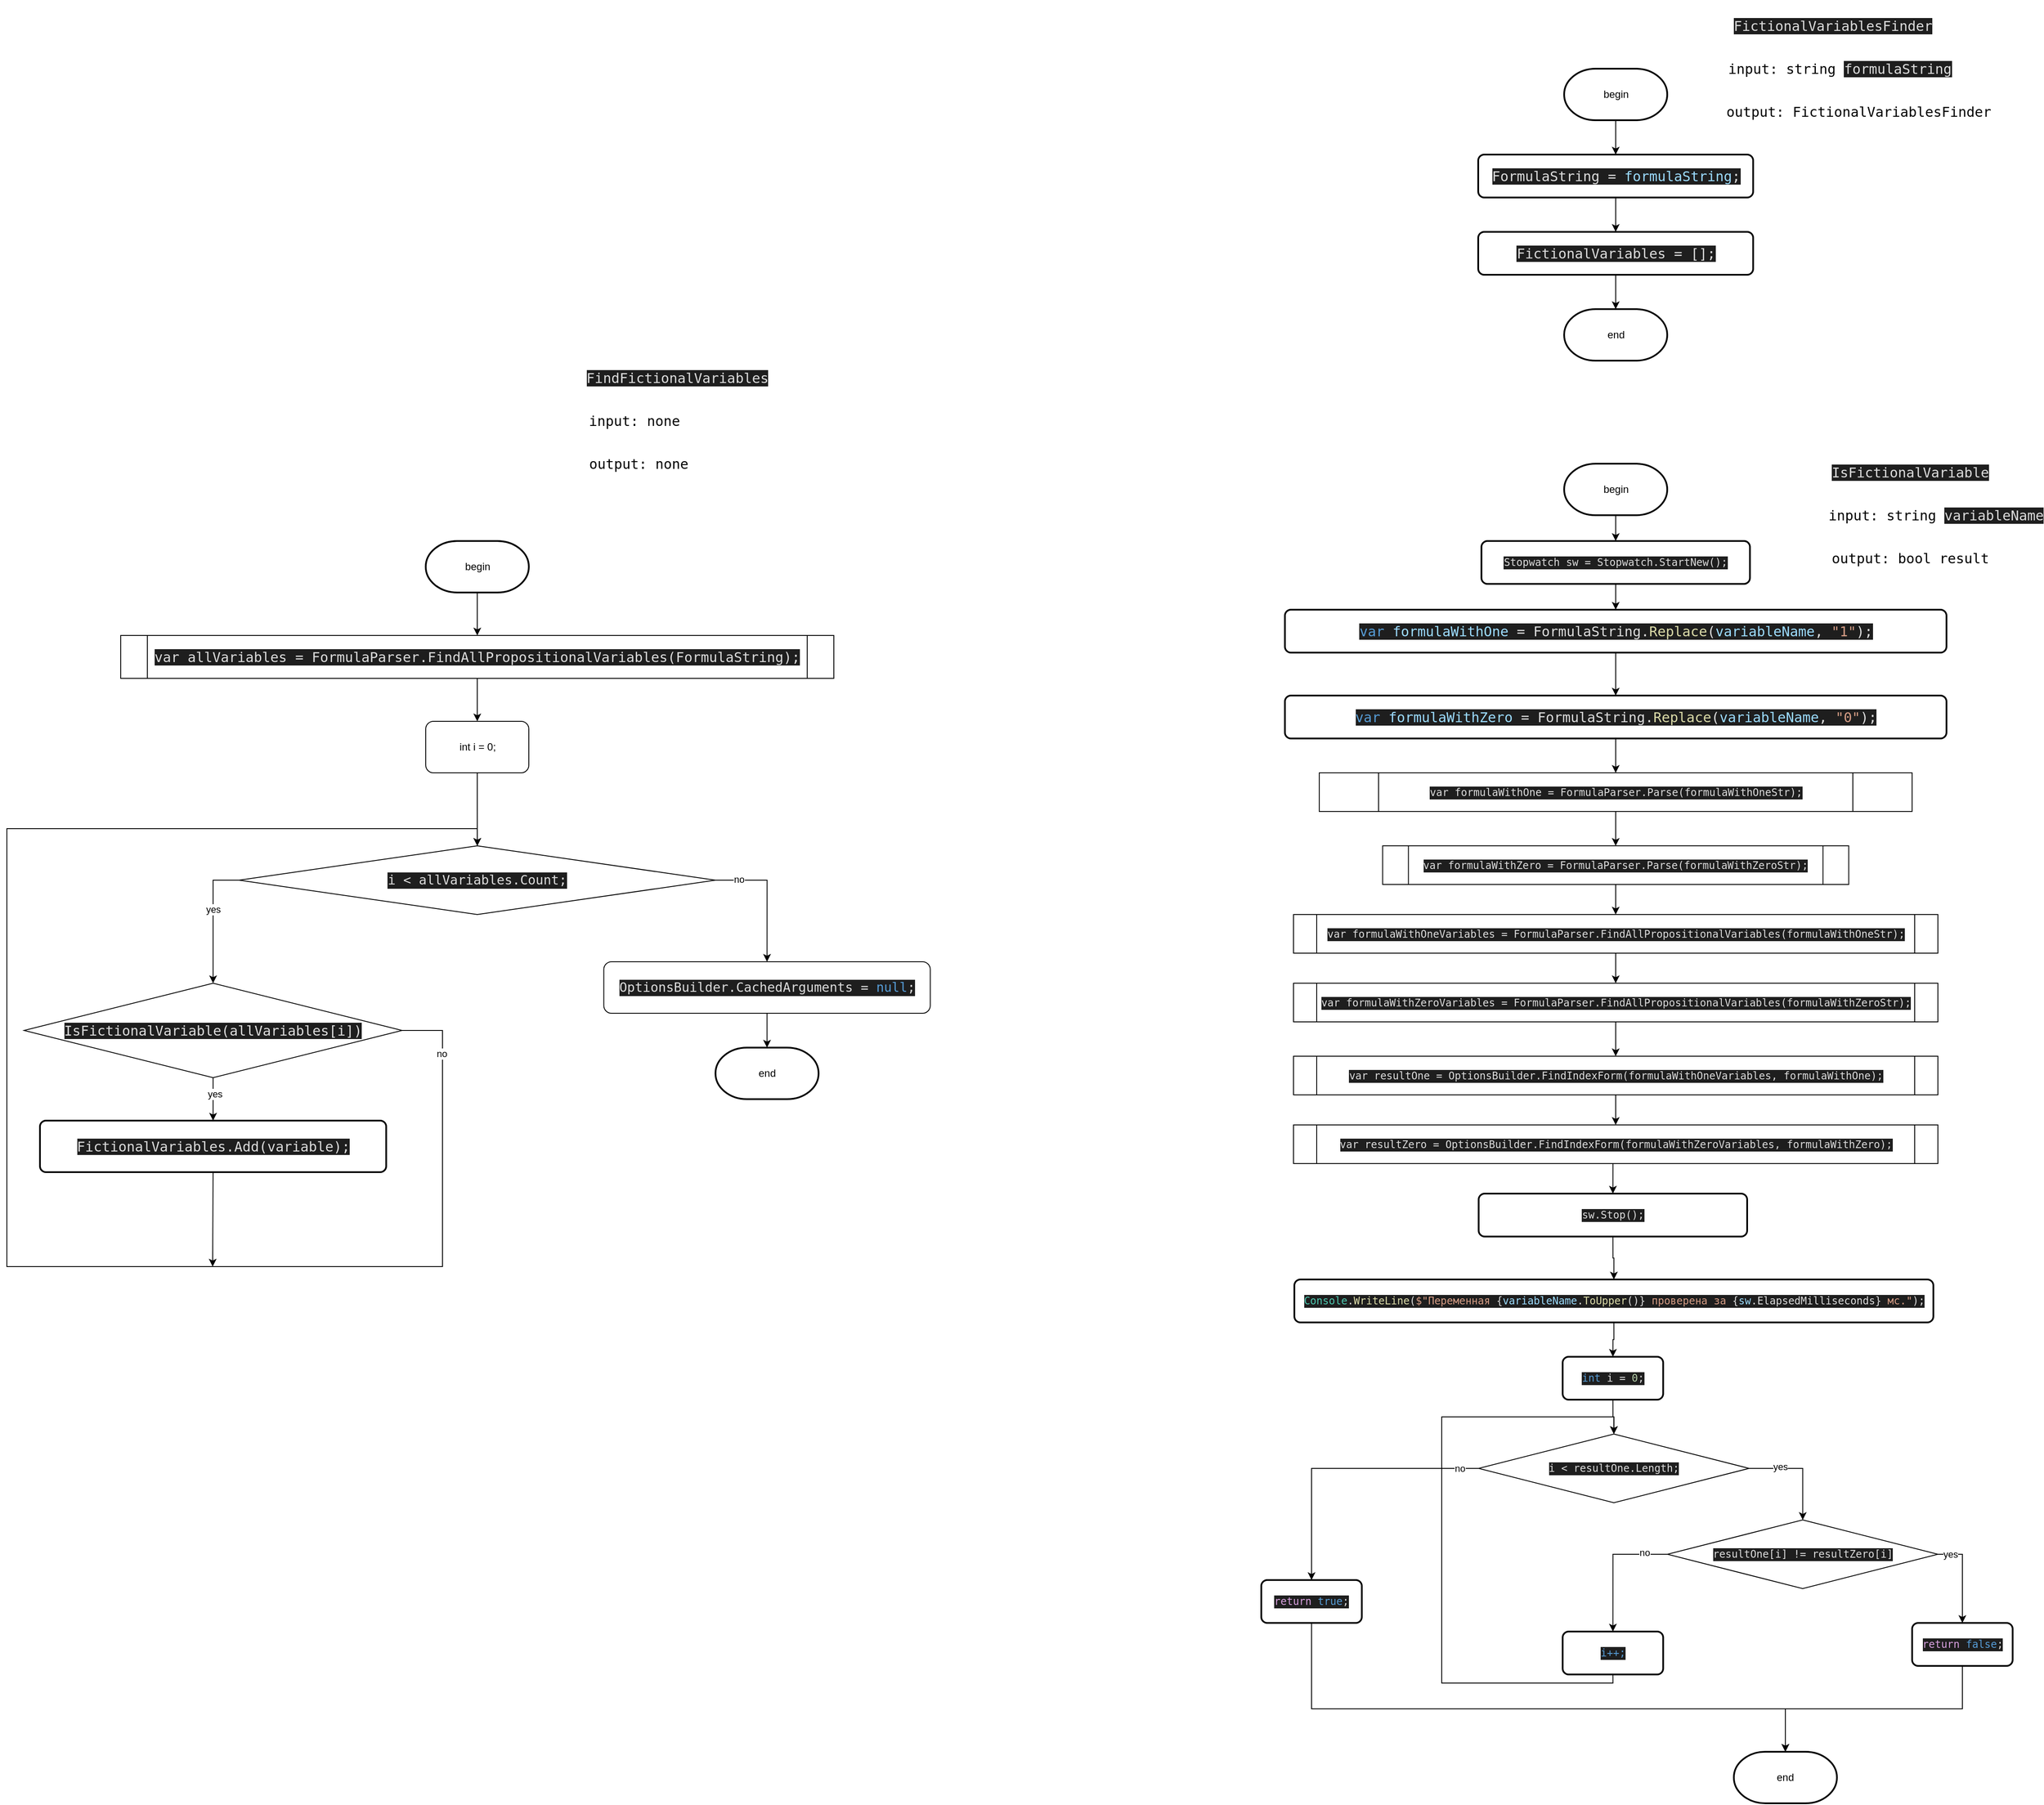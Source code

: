 <mxfile version="26.2.2">
  <diagram name="Page-1" id="d7SSXYF1CG-nv_phF41L">
    <mxGraphModel dx="1936" dy="2866" grid="1" gridSize="10" guides="1" tooltips="1" connect="1" arrows="1" fold="1" page="1" pageScale="1" pageWidth="850" pageHeight="1100" math="0" shadow="0">
      <root>
        <mxCell id="0" />
        <mxCell id="1" parent="0" />
        <mxCell id="GMXlGIsEn00OUuM3Z-hQ-1" value="&lt;pre style=&quot;font-family: &amp;quot;JetBrains Mono&amp;quot;, monospace; font-size: 12pt;&quot;&gt;&lt;div style=&quot;background-color:#1e1e1e;color:#dcdcdc&quot;&gt;&lt;pre style=&quot;font-family:&#39;JetBrains Mono&#39;,monospace;font-size:12.0pt;&quot;&gt;FindFictionalVariables&lt;/pre&gt;&lt;/div&gt;&lt;/pre&gt;" style="text;html=1;align=center;verticalAlign=middle;resizable=0;points=[];autosize=1;strokeColor=none;fillColor=none;" parent="1" vertex="1">
          <mxGeometry x="-80" y="-310" width="220" height="60" as="geometry" />
        </mxCell>
        <mxCell id="GMXlGIsEn00OUuM3Z-hQ-97" style="edgeStyle=orthogonalEdgeStyle;rounded=0;orthogonalLoop=1;jettySize=auto;html=1;exitX=0.5;exitY=1;exitDx=0;exitDy=0;exitPerimeter=0;entryX=0.5;entryY=0;entryDx=0;entryDy=0;" parent="1" source="GMXlGIsEn00OUuM3Z-hQ-3" target="GMXlGIsEn00OUuM3Z-hQ-96" edge="1">
          <mxGeometry relative="1" as="geometry" />
        </mxCell>
        <mxCell id="GMXlGIsEn00OUuM3Z-hQ-3" value="begin" style="strokeWidth=2;html=1;shape=mxgraph.flowchart.terminator;whiteSpace=wrap;" parent="1" vertex="1">
          <mxGeometry x="-262.5" y="-90" width="120" height="60" as="geometry" />
        </mxCell>
        <mxCell id="GMXlGIsEn00OUuM3Z-hQ-6" value="&lt;pre style=&quot;font-family: &amp;quot;JetBrains Mono&amp;quot;, monospace; font-size: 12pt;&quot;&gt;input: none&lt;/pre&gt;" style="text;html=1;align=center;verticalAlign=middle;resizable=0;points=[];autosize=1;strokeColor=none;fillColor=none;" parent="1" vertex="1">
          <mxGeometry x="-80" y="-260" width="120" height="60" as="geometry" />
        </mxCell>
        <mxCell id="GMXlGIsEn00OUuM3Z-hQ-7" value="&lt;pre style=&quot;font-family: &amp;quot;JetBrains Mono&amp;quot;, monospace; font-size: 12pt;&quot;&gt;output: none&lt;/pre&gt;" style="text;html=1;align=center;verticalAlign=middle;resizable=0;points=[];autosize=1;strokeColor=none;fillColor=none;" parent="1" vertex="1">
          <mxGeometry x="-80" y="-210" width="130" height="60" as="geometry" />
        </mxCell>
        <mxCell id="GMXlGIsEn00OUuM3Z-hQ-48" value="&lt;pre style=&quot;font-family: &amp;quot;JetBrains Mono&amp;quot;, monospace; font-size: 12pt;&quot;&gt;&lt;div style=&quot;background-color:#1e1e1e;color:#dcdcdc&quot;&gt;&lt;pre style=&quot;font-family:&#39;JetBrains Mono&#39;,monospace;font-size:12.0pt;&quot;&gt;FictionalVariablesFinder&lt;/pre&gt;&lt;/div&gt;&lt;/pre&gt;" style="text;html=1;align=center;verticalAlign=middle;resizable=0;points=[];autosize=1;strokeColor=none;fillColor=none;" parent="1" vertex="1">
          <mxGeometry x="1260" y="-720" width="230" height="60" as="geometry" />
        </mxCell>
        <mxCell id="GMXlGIsEn00OUuM3Z-hQ-49" style="edgeStyle=orthogonalEdgeStyle;rounded=0;orthogonalLoop=1;jettySize=auto;html=1;exitX=0.5;exitY=1;exitDx=0;exitDy=0;exitPerimeter=0;entryX=0.5;entryY=0;entryDx=0;entryDy=0;" parent="1" source="GMXlGIsEn00OUuM3Z-hQ-50" target="GMXlGIsEn00OUuM3Z-hQ-51" edge="1">
          <mxGeometry relative="1" as="geometry" />
        </mxCell>
        <mxCell id="GMXlGIsEn00OUuM3Z-hQ-50" value="begin" style="strokeWidth=2;html=1;shape=mxgraph.flowchart.terminator;whiteSpace=wrap;" parent="1" vertex="1">
          <mxGeometry x="1062.5" y="-640" width="120" height="60" as="geometry" />
        </mxCell>
        <mxCell id="GMXlGIsEn00OUuM3Z-hQ-73" style="edgeStyle=orthogonalEdgeStyle;rounded=0;orthogonalLoop=1;jettySize=auto;html=1;exitX=0.5;exitY=1;exitDx=0;exitDy=0;entryX=0.5;entryY=0;entryDx=0;entryDy=0;" parent="1" source="GMXlGIsEn00OUuM3Z-hQ-51" target="GMXlGIsEn00OUuM3Z-hQ-72" edge="1">
          <mxGeometry relative="1" as="geometry" />
        </mxCell>
        <mxCell id="GMXlGIsEn00OUuM3Z-hQ-51" value="&lt;div style=&quot;background-color:#1e1e1e;color:#dcdcdc&quot;&gt;&lt;pre style=&quot;font-family:&#39;JetBrains Mono&#39;,monospace;font-size:12.0pt;&quot;&gt;&lt;pre style=&quot;font-family:&#39;JetBrains Mono&#39;,monospace;font-size:12.0pt;&quot;&gt;&lt;div&gt;&lt;pre style=&quot;font-family:&#39;JetBrains Mono&#39;,monospace;font-size:12.0pt;&quot;&gt;FormulaString = &lt;span style=&quot;color:#9cdcfe;&quot;&gt;formulaString&lt;/span&gt;;&lt;/pre&gt;&lt;/div&gt;&lt;/pre&gt;&lt;/pre&gt;&lt;/div&gt;" style="rounded=1;whiteSpace=wrap;html=1;absoluteArcSize=1;arcSize=14;strokeWidth=2;" parent="1" vertex="1">
          <mxGeometry x="962.5" y="-540" width="320" height="50" as="geometry" />
        </mxCell>
        <mxCell id="GMXlGIsEn00OUuM3Z-hQ-52" value="&lt;pre style=&quot;font-family: &amp;quot;JetBrains Mono&amp;quot;, monospace; font-size: 12pt;&quot;&gt;input: string &lt;span style=&quot;font-size: 12pt; background-color: rgb(30, 30, 30); color: rgb(220, 220, 220); white-space-collapse: collapse;&quot;&gt;formulaString&lt;/span&gt;&lt;/pre&gt;" style="text;html=1;align=center;verticalAlign=middle;resizable=0;points=[];autosize=1;strokeColor=none;fillColor=none;" parent="1" vertex="1">
          <mxGeometry x="1252.5" y="-670" width="260" height="60" as="geometry" />
        </mxCell>
        <mxCell id="GMXlGIsEn00OUuM3Z-hQ-53" value="&lt;pre style=&quot;font-family: &amp;quot;JetBrains Mono&amp;quot;, monospace; font-size: 12pt;&quot;&gt;output: FictionalVariablesFinder&lt;/pre&gt;" style="text;html=1;align=center;verticalAlign=middle;resizable=0;points=[];autosize=1;strokeColor=none;fillColor=none;" parent="1" vertex="1">
          <mxGeometry x="1250" y="-620" width="310" height="60" as="geometry" />
        </mxCell>
        <mxCell id="GMXlGIsEn00OUuM3Z-hQ-54" value="end" style="strokeWidth=2;html=1;shape=mxgraph.flowchart.terminator;whiteSpace=wrap;" parent="1" vertex="1">
          <mxGeometry x="1062.5" y="-360" width="120" height="60" as="geometry" />
        </mxCell>
        <mxCell id="GMXlGIsEn00OUuM3Z-hQ-61" value="&lt;pre style=&quot;font-family: &amp;quot;JetBrains Mono&amp;quot;, monospace; font-size: 12pt;&quot;&gt;&lt;div style=&quot;background-color:#1e1e1e;color:#dcdcdc&quot;&gt;&lt;pre style=&quot;font-family:&#39;JetBrains Mono&#39;,monospace;font-size:12.0pt;&quot;&gt;IsFictionalVariable&lt;/pre&gt;&lt;/div&gt;&lt;/pre&gt;" style="text;html=1;align=center;verticalAlign=middle;resizable=0;points=[];autosize=1;strokeColor=none;fillColor=none;" parent="1" vertex="1">
          <mxGeometry x="1370" y="-200" width="190" height="60" as="geometry" />
        </mxCell>
        <mxCell id="hHyw9ZhmQFmIBixU8_tA-8" style="edgeStyle=orthogonalEdgeStyle;rounded=0;orthogonalLoop=1;jettySize=auto;html=1;exitX=0.5;exitY=1;exitDx=0;exitDy=0;exitPerimeter=0;entryX=0.5;entryY=0;entryDx=0;entryDy=0;" edge="1" parent="1" source="GMXlGIsEn00OUuM3Z-hQ-63" target="hHyw9ZhmQFmIBixU8_tA-7">
          <mxGeometry relative="1" as="geometry" />
        </mxCell>
        <mxCell id="GMXlGIsEn00OUuM3Z-hQ-63" value="begin" style="strokeWidth=2;html=1;shape=mxgraph.flowchart.terminator;whiteSpace=wrap;" parent="1" vertex="1">
          <mxGeometry x="1062.5" y="-180" width="120" height="60" as="geometry" />
        </mxCell>
        <mxCell id="GMXlGIsEn00OUuM3Z-hQ-76" style="edgeStyle=orthogonalEdgeStyle;rounded=0;orthogonalLoop=1;jettySize=auto;html=1;exitX=0.5;exitY=1;exitDx=0;exitDy=0;entryX=0.5;entryY=0;entryDx=0;entryDy=0;" parent="1" source="GMXlGIsEn00OUuM3Z-hQ-64" target="GMXlGIsEn00OUuM3Z-hQ-75" edge="1">
          <mxGeometry relative="1" as="geometry" />
        </mxCell>
        <mxCell id="GMXlGIsEn00OUuM3Z-hQ-64" value="&lt;div style=&quot;background-color: rgb(30, 30, 30); color: rgb(220, 220, 220);&quot;&gt;&lt;pre style=&quot;font-family:&#39;JetBrains Mono&#39;,monospace;font-size:12.0pt;&quot;&gt;&lt;pre style=&quot;font-family:&#39;JetBrains Mono&#39;,monospace;font-size:12.0pt;&quot;&gt;&lt;pre style=&quot;font-family:&#39;JetBrains Mono&#39;,monospace;font-size:12.0pt;&quot;&gt;&lt;pre style=&quot;font-family:&#39;JetBrains Mono&#39;,monospace;font-size:12.0pt;&quot;&gt;&lt;div&gt;&lt;pre style=&quot;font-family:&#39;JetBrains Mono&#39;,monospace;font-size:12.0pt;&quot;&gt;&lt;span style=&quot;color:#569cd6;&quot;&gt;var &lt;/span&gt;&lt;span style=&quot;color:#9cdcfe;&quot;&gt;formulaWithOne &lt;/span&gt;= FormulaString.&lt;span style=&quot;color:#dcdca9;&quot;&gt;Replace&lt;/span&gt;(&lt;span style=&quot;color:#9cdcfe;&quot;&gt;variableName&lt;/span&gt;, &lt;span style=&quot;color:#d69d85;&quot;&gt;&quot;1&quot;&lt;/span&gt;);&lt;/pre&gt;&lt;/div&gt;&lt;/pre&gt;&lt;/pre&gt;&lt;/pre&gt;&lt;/pre&gt;&lt;/div&gt;" style="rounded=1;whiteSpace=wrap;html=1;absoluteArcSize=1;arcSize=14;strokeWidth=2;" parent="1" vertex="1">
          <mxGeometry x="737.5" y="-10" width="770" height="50" as="geometry" />
        </mxCell>
        <mxCell id="GMXlGIsEn00OUuM3Z-hQ-65" value="&lt;pre style=&quot;font-family: &amp;quot;JetBrains Mono&amp;quot;, monospace; font-size: 12pt;&quot;&gt;input: string &lt;span style=&quot;font-size: 12pt; background-color: rgb(30, 30, 30); color: rgb(220, 220, 220); white-space-collapse: collapse;&quot;&gt;variableName&lt;/span&gt;&lt;/pre&gt;" style="text;html=1;align=center;verticalAlign=middle;resizable=0;points=[];autosize=1;strokeColor=none;fillColor=none;" parent="1" vertex="1">
          <mxGeometry x="1370" y="-150" width="250" height="60" as="geometry" />
        </mxCell>
        <mxCell id="GMXlGIsEn00OUuM3Z-hQ-66" value="&lt;pre style=&quot;font-family: &amp;quot;JetBrains Mono&amp;quot;, monospace; font-size: 12pt;&quot;&gt;output: bool result&lt;/pre&gt;" style="text;html=1;align=center;verticalAlign=middle;resizable=0;points=[];autosize=1;strokeColor=none;fillColor=none;" parent="1" vertex="1">
          <mxGeometry x="1370" y="-100" width="190" height="60" as="geometry" />
        </mxCell>
        <mxCell id="GMXlGIsEn00OUuM3Z-hQ-67" value="end" style="strokeWidth=2;html=1;shape=mxgraph.flowchart.terminator;whiteSpace=wrap;" parent="1" vertex="1">
          <mxGeometry x="1260" y="1320" width="120" height="60" as="geometry" />
        </mxCell>
        <mxCell id="GMXlGIsEn00OUuM3Z-hQ-72" value="&lt;div style=&quot;background-color:#1e1e1e;color:#dcdcdc&quot;&gt;&lt;pre style=&quot;font-family:&#39;JetBrains Mono&#39;,monospace;font-size:12.0pt;&quot;&gt;&lt;pre style=&quot;font-family:&#39;JetBrains Mono&#39;,monospace;font-size:12.0pt;&quot;&gt;&lt;pre style=&quot;font-family:&#39;JetBrains Mono&#39;,monospace;font-size:12.0pt;&quot;&gt;&lt;div&gt;&lt;pre style=&quot;font-family:&#39;JetBrains Mono&#39;,monospace;font-size:12.0pt;&quot;&gt;FictionalVariables = [];&lt;/pre&gt;&lt;/div&gt;&lt;/pre&gt;&lt;/pre&gt;&lt;/pre&gt;&lt;/div&gt;" style="rounded=1;whiteSpace=wrap;html=1;absoluteArcSize=1;arcSize=14;strokeWidth=2;" parent="1" vertex="1">
          <mxGeometry x="962.5" y="-450" width="320" height="50" as="geometry" />
        </mxCell>
        <mxCell id="GMXlGIsEn00OUuM3Z-hQ-74" style="edgeStyle=orthogonalEdgeStyle;rounded=0;orthogonalLoop=1;jettySize=auto;html=1;exitX=0.5;exitY=1;exitDx=0;exitDy=0;entryX=0.5;entryY=0;entryDx=0;entryDy=0;entryPerimeter=0;" parent="1" source="GMXlGIsEn00OUuM3Z-hQ-72" target="GMXlGIsEn00OUuM3Z-hQ-54" edge="1">
          <mxGeometry relative="1" as="geometry" />
        </mxCell>
        <mxCell id="GMXlGIsEn00OUuM3Z-hQ-91" style="edgeStyle=orthogonalEdgeStyle;rounded=0;orthogonalLoop=1;jettySize=auto;html=1;exitX=0.5;exitY=1;exitDx=0;exitDy=0;entryX=0.5;entryY=0;entryDx=0;entryDy=0;" parent="1" source="GMXlGIsEn00OUuM3Z-hQ-75" target="GMXlGIsEn00OUuM3Z-hQ-89" edge="1">
          <mxGeometry relative="1" as="geometry" />
        </mxCell>
        <mxCell id="GMXlGIsEn00OUuM3Z-hQ-75" value="&lt;div style=&quot;background-color: rgb(30, 30, 30); color: rgb(220, 220, 220);&quot;&gt;&lt;pre style=&quot;font-family:&#39;JetBrains Mono&#39;,monospace;font-size:12.0pt;&quot;&gt;&lt;pre style=&quot;font-family:&#39;JetBrains Mono&#39;,monospace;font-size:12.0pt;&quot;&gt;&lt;pre style=&quot;font-family:&#39;JetBrains Mono&#39;,monospace;font-size:12.0pt;&quot;&gt;&lt;pre style=&quot;font-family:&#39;JetBrains Mono&#39;,monospace;font-size:12.0pt;&quot;&gt;&lt;pre style=&quot;font-family:&#39;JetBrains Mono&#39;,monospace;font-size:12.0pt;&quot;&gt;&lt;div&gt;&lt;pre style=&quot;font-family:&#39;JetBrains Mono&#39;,monospace;font-size:12.0pt;&quot;&gt;&lt;span style=&quot;color:#569cd6;&quot;&gt;var &lt;/span&gt;&lt;span style=&quot;color:#9cdcfe;&quot;&gt;formulaWithZero &lt;/span&gt;= FormulaString.&lt;span style=&quot;color:#dcdca9;&quot;&gt;Replace&lt;/span&gt;(&lt;span style=&quot;color:#9cdcfe;&quot;&gt;variableName&lt;/span&gt;, &lt;span style=&quot;color:#d69d85;&quot;&gt;&quot;0&quot;&lt;/span&gt;);&lt;/pre&gt;&lt;/div&gt;&lt;/pre&gt;&lt;/pre&gt;&lt;/pre&gt;&lt;/pre&gt;&lt;/pre&gt;&lt;/div&gt;" style="rounded=1;whiteSpace=wrap;html=1;absoluteArcSize=1;arcSize=14;strokeWidth=2;" parent="1" vertex="1">
          <mxGeometry x="737.5" y="90" width="770" height="50" as="geometry" />
        </mxCell>
        <mxCell id="hHyw9ZhmQFmIBixU8_tA-33" style="edgeStyle=orthogonalEdgeStyle;rounded=0;orthogonalLoop=1;jettySize=auto;html=1;exitX=0.5;exitY=1;exitDx=0;exitDy=0;entryX=0.5;entryY=0;entryDx=0;entryDy=0;" edge="1" parent="1" source="GMXlGIsEn00OUuM3Z-hQ-89" target="GMXlGIsEn00OUuM3Z-hQ-90">
          <mxGeometry relative="1" as="geometry" />
        </mxCell>
        <mxCell id="GMXlGIsEn00OUuM3Z-hQ-89" value="&lt;pre style=&quot;color: rgb(220, 220, 220); font-size: 12pt; background-color: rgb(30, 30, 30); font-family: &amp;quot;JetBrains Mono&amp;quot;, monospace;&quot;&gt;&lt;div&gt;&lt;pre style=&quot;font-family:&#39;JetBrains Mono&#39;,monospace;font-size:9.0pt;&quot;&gt;var formulaWithOne = FormulaParser.Parse(formulaWithOneStr);&lt;/pre&gt;&lt;/div&gt;&lt;/pre&gt;" style="shape=process;whiteSpace=wrap;html=1;backgroundOutline=1;" parent="1" vertex="1">
          <mxGeometry x="777.5" y="180" width="690" height="45" as="geometry" />
        </mxCell>
        <mxCell id="hHyw9ZhmQFmIBixU8_tA-34" style="edgeStyle=orthogonalEdgeStyle;rounded=0;orthogonalLoop=1;jettySize=auto;html=1;exitX=0.5;exitY=1;exitDx=0;exitDy=0;entryX=0.5;entryY=0;entryDx=0;entryDy=0;" edge="1" parent="1" source="GMXlGIsEn00OUuM3Z-hQ-90" target="hHyw9ZhmQFmIBixU8_tA-10">
          <mxGeometry relative="1" as="geometry" />
        </mxCell>
        <mxCell id="GMXlGIsEn00OUuM3Z-hQ-90" value="&lt;pre style=&quot;color: rgb(220, 220, 220); font-size: 12pt; background-color: rgb(30, 30, 30); font-family: &amp;quot;JetBrains Mono&amp;quot;, monospace;&quot;&gt;&lt;pre style=&quot;font-size: 12pt; font-family: &amp;quot;JetBrains Mono&amp;quot;, monospace;&quot;&gt;&lt;div&gt;&lt;pre style=&quot;font-family:&#39;JetBrains Mono&#39;,monospace;font-size:9.0pt;&quot;&gt;var formulaWithZero = FormulaParser.Parse(formulaWithZeroStr);&lt;/pre&gt;&lt;/div&gt;&lt;/pre&gt;&lt;/pre&gt;" style="shape=process;whiteSpace=wrap;html=1;backgroundOutline=1;size=0.055;" parent="1" vertex="1">
          <mxGeometry x="851.25" y="265" width="542.5" height="45" as="geometry" />
        </mxCell>
        <mxCell id="hHyw9ZhmQFmIBixU8_tA-2" style="edgeStyle=orthogonalEdgeStyle;rounded=0;orthogonalLoop=1;jettySize=auto;html=1;exitX=0.5;exitY=1;exitDx=0;exitDy=0;entryX=0.5;entryY=0;entryDx=0;entryDy=0;" edge="1" parent="1" source="GMXlGIsEn00OUuM3Z-hQ-96" target="hHyw9ZhmQFmIBixU8_tA-1">
          <mxGeometry relative="1" as="geometry" />
        </mxCell>
        <mxCell id="GMXlGIsEn00OUuM3Z-hQ-96" value="&lt;div style=&quot;background-color:#1e1e1e;color:#dcdcdc&quot;&gt;&lt;pre style=&quot;font-family:&#39;JetBrains Mono&#39;,monospace;font-size:12.0pt;&quot;&gt;var allVariables = FormulaParser.FindAllPropositionalVariables(FormulaString);&lt;/pre&gt;&lt;/div&gt;" style="shape=process;whiteSpace=wrap;html=1;backgroundOutline=1;size=0.037;" parent="1" vertex="1">
          <mxGeometry x="-617.5" y="20" width="830" height="50" as="geometry" />
        </mxCell>
        <mxCell id="GMXlGIsEn00OUuM3Z-hQ-105" style="edgeStyle=orthogonalEdgeStyle;rounded=0;orthogonalLoop=1;jettySize=auto;html=1;exitX=0;exitY=0.5;exitDx=0;exitDy=0;" parent="1" source="GMXlGIsEn00OUuM3Z-hQ-98" target="GMXlGIsEn00OUuM3Z-hQ-99" edge="1">
          <mxGeometry relative="1" as="geometry" />
        </mxCell>
        <mxCell id="GMXlGIsEn00OUuM3Z-hQ-106" value="yes" style="edgeLabel;html=1;align=center;verticalAlign=middle;resizable=0;points=[];" parent="GMXlGIsEn00OUuM3Z-hQ-105" vertex="1" connectable="0">
          <mxGeometry x="-0.17" relative="1" as="geometry">
            <mxPoint y="1" as="offset" />
          </mxGeometry>
        </mxCell>
        <mxCell id="GMXlGIsEn00OUuM3Z-hQ-115" style="edgeStyle=orthogonalEdgeStyle;rounded=0;orthogonalLoop=1;jettySize=auto;html=1;exitX=1;exitY=0.5;exitDx=0;exitDy=0;entryX=0.5;entryY=0;entryDx=0;entryDy=0;" parent="1" source="GMXlGIsEn00OUuM3Z-hQ-98" target="hHyw9ZhmQFmIBixU8_tA-5" edge="1">
          <mxGeometry relative="1" as="geometry">
            <mxPoint x="135" y="390" as="targetPoint" />
          </mxGeometry>
        </mxCell>
        <mxCell id="GMXlGIsEn00OUuM3Z-hQ-116" value="no" style="edgeLabel;html=1;align=center;verticalAlign=middle;resizable=0;points=[];" parent="GMXlGIsEn00OUuM3Z-hQ-115" vertex="1" connectable="0">
          <mxGeometry x="-0.653" y="1" relative="1" as="geometry">
            <mxPoint as="offset" />
          </mxGeometry>
        </mxCell>
        <mxCell id="GMXlGIsEn00OUuM3Z-hQ-98" value="&lt;div style=&quot;background-color:#1e1e1e;color:#dcdcdc&quot;&gt;&lt;pre style=&quot;font-family:&#39;JetBrains Mono&#39;,monospace;font-size:8.3pt;&quot;&gt;&lt;div&gt;&lt;pre style=&quot;font-family:&#39;JetBrains Mono&#39;,monospace;font-size:11.3pt;&quot;&gt;i &amp;lt; allVariables.Count;&lt;/pre&gt;&lt;/div&gt;&lt;/pre&gt;&lt;/div&gt;" style="rhombus;whiteSpace=wrap;html=1;" parent="1" vertex="1">
          <mxGeometry x="-479.75" y="265" width="554.5" height="80" as="geometry" />
        </mxCell>
        <mxCell id="GMXlGIsEn00OUuM3Z-hQ-103" value="" style="edgeStyle=orthogonalEdgeStyle;rounded=0;orthogonalLoop=1;jettySize=auto;html=1;" parent="1" source="GMXlGIsEn00OUuM3Z-hQ-99" target="GMXlGIsEn00OUuM3Z-hQ-101" edge="1">
          <mxGeometry relative="1" as="geometry" />
        </mxCell>
        <mxCell id="GMXlGIsEn00OUuM3Z-hQ-104" value="yes" style="edgeLabel;html=1;align=center;verticalAlign=middle;resizable=0;points=[];" parent="GMXlGIsEn00OUuM3Z-hQ-103" vertex="1" connectable="0">
          <mxGeometry x="-0.249" y="2" relative="1" as="geometry">
            <mxPoint as="offset" />
          </mxGeometry>
        </mxCell>
        <mxCell id="GMXlGIsEn00OUuM3Z-hQ-107" style="edgeStyle=orthogonalEdgeStyle;rounded=0;orthogonalLoop=1;jettySize=auto;html=1;exitX=1;exitY=0.5;exitDx=0;exitDy=0;entryX=0.5;entryY=0;entryDx=0;entryDy=0;" parent="1" source="GMXlGIsEn00OUuM3Z-hQ-99" target="GMXlGIsEn00OUuM3Z-hQ-98" edge="1">
          <mxGeometry relative="1" as="geometry">
            <mxPoint x="-130" y="795" as="targetPoint" />
            <Array as="points">
              <mxPoint x="-243" y="480" />
              <mxPoint x="-243" y="755" />
              <mxPoint x="-750" y="755" />
              <mxPoint x="-750" y="245" />
              <mxPoint x="-203" y="245" />
            </Array>
          </mxGeometry>
        </mxCell>
        <mxCell id="GMXlGIsEn00OUuM3Z-hQ-110" value="no" style="edgeLabel;html=1;align=center;verticalAlign=middle;resizable=0;points=[];" parent="GMXlGIsEn00OUuM3Z-hQ-107" vertex="1" connectable="0">
          <mxGeometry x="-0.923" y="-1" relative="1" as="geometry">
            <mxPoint as="offset" />
          </mxGeometry>
        </mxCell>
        <mxCell id="GMXlGIsEn00OUuM3Z-hQ-99" value="&lt;div style=&quot;background-color:#1e1e1e;color:#dcdcdc&quot;&gt;&lt;pre style=&quot;font-family:&#39;JetBrains Mono&#39;,monospace;font-size:12.0pt;&quot;&gt;IsFictionalVariable(allVariables[i])&lt;/pre&gt;&lt;/div&gt;" style="rhombus;whiteSpace=wrap;html=1;" parent="1" vertex="1">
          <mxGeometry x="-730" y="425" width="440" height="110" as="geometry" />
        </mxCell>
        <mxCell id="GMXlGIsEn00OUuM3Z-hQ-111" style="edgeStyle=orthogonalEdgeStyle;rounded=0;orthogonalLoop=1;jettySize=auto;html=1;exitX=0.5;exitY=1;exitDx=0;exitDy=0;" parent="1" source="GMXlGIsEn00OUuM3Z-hQ-101" edge="1">
          <mxGeometry relative="1" as="geometry">
            <mxPoint x="-510.5" y="755.0" as="targetPoint" />
          </mxGeometry>
        </mxCell>
        <mxCell id="GMXlGIsEn00OUuM3Z-hQ-101" value="&lt;div style=&quot;background-color:#1e1e1e;color:#dcdcdc&quot;&gt;&lt;pre style=&quot;font-family:&#39;JetBrains Mono&#39;,monospace;font-size:12.0pt;&quot;&gt;FictionalVariables.Add(variable);&lt;/pre&gt;&lt;/div&gt;" style="rounded=1;whiteSpace=wrap;html=1;absoluteArcSize=1;arcSize=14;strokeWidth=2;" parent="1" vertex="1">
          <mxGeometry x="-711.5" y="585" width="403" height="60" as="geometry" />
        </mxCell>
        <mxCell id="GMXlGIsEn00OUuM3Z-hQ-114" value="end" style="strokeWidth=2;html=1;shape=mxgraph.flowchart.terminator;whiteSpace=wrap;" parent="1" vertex="1">
          <mxGeometry x="74.75" y="500" width="120" height="60" as="geometry" />
        </mxCell>
        <mxCell id="hHyw9ZhmQFmIBixU8_tA-3" style="edgeStyle=orthogonalEdgeStyle;rounded=0;orthogonalLoop=1;jettySize=auto;html=1;exitX=0.5;exitY=1;exitDx=0;exitDy=0;" edge="1" parent="1" source="hHyw9ZhmQFmIBixU8_tA-1" target="GMXlGIsEn00OUuM3Z-hQ-98">
          <mxGeometry relative="1" as="geometry" />
        </mxCell>
        <mxCell id="hHyw9ZhmQFmIBixU8_tA-1" value="int i = 0;" style="rounded=1;whiteSpace=wrap;html=1;" vertex="1" parent="1">
          <mxGeometry x="-262.5" y="120" width="120" height="60" as="geometry" />
        </mxCell>
        <mxCell id="hHyw9ZhmQFmIBixU8_tA-5" value="&lt;div style=&quot;background-color:#1e1e1e;color:#dcdcdc&quot;&gt;&lt;pre style=&quot;font-family:&#39;JetBrains Mono&#39;,monospace;font-size:11.3pt;&quot;&gt;OptionsBuilder.CachedArguments = &lt;span style=&quot;color:#569cd6;&quot;&gt;null&lt;/span&gt;;&lt;/pre&gt;&lt;/div&gt;" style="rounded=1;whiteSpace=wrap;html=1;" vertex="1" parent="1">
          <mxGeometry x="-55.25" y="400" width="380" height="60" as="geometry" />
        </mxCell>
        <mxCell id="hHyw9ZhmQFmIBixU8_tA-6" style="edgeStyle=orthogonalEdgeStyle;rounded=0;orthogonalLoop=1;jettySize=auto;html=1;exitX=0.5;exitY=1;exitDx=0;exitDy=0;entryX=0.5;entryY=0;entryDx=0;entryDy=0;entryPerimeter=0;" edge="1" parent="1" source="hHyw9ZhmQFmIBixU8_tA-5" target="GMXlGIsEn00OUuM3Z-hQ-114">
          <mxGeometry relative="1" as="geometry" />
        </mxCell>
        <mxCell id="hHyw9ZhmQFmIBixU8_tA-9" style="edgeStyle=orthogonalEdgeStyle;rounded=0;orthogonalLoop=1;jettySize=auto;html=1;exitX=0.5;exitY=1;exitDx=0;exitDy=0;" edge="1" parent="1" source="hHyw9ZhmQFmIBixU8_tA-7" target="GMXlGIsEn00OUuM3Z-hQ-64">
          <mxGeometry relative="1" as="geometry" />
        </mxCell>
        <mxCell id="hHyw9ZhmQFmIBixU8_tA-7" value="&lt;div style=&quot;background-color: rgb(30, 30, 30); color: rgb(220, 220, 220);&quot;&gt;&lt;pre style=&quot;font-family:&#39;JetBrains Mono&#39;,monospace;font-size:12.0pt;&quot;&gt;&lt;pre style=&quot;font-family:&#39;JetBrains Mono&#39;,monospace;font-size:12.0pt;&quot;&gt;&lt;pre style=&quot;font-family:&#39;JetBrains Mono&#39;,monospace;font-size:12.0pt;&quot;&gt;&lt;pre style=&quot;font-family:&#39;JetBrains Mono&#39;,monospace;font-size:12.0pt;&quot;&gt;&lt;pre style=&quot;font-family:&#39;JetBrains Mono&#39;,monospace;font-size:12.0pt;&quot;&gt;&lt;div&gt;&lt;pre style=&quot;font-family:&#39;JetBrains Mono&#39;,monospace;font-size:9.0pt;&quot;&gt;Stopwatch sw = Stopwatch.StartNew();&lt;/pre&gt;&lt;/div&gt;&lt;/pre&gt;&lt;/pre&gt;&lt;/pre&gt;&lt;/pre&gt;&lt;/pre&gt;&lt;/div&gt;" style="rounded=1;whiteSpace=wrap;html=1;absoluteArcSize=1;arcSize=14;strokeWidth=2;" vertex="1" parent="1">
          <mxGeometry x="966.25" y="-90" width="312.5" height="50" as="geometry" />
        </mxCell>
        <mxCell id="hHyw9ZhmQFmIBixU8_tA-35" style="edgeStyle=orthogonalEdgeStyle;rounded=0;orthogonalLoop=1;jettySize=auto;html=1;exitX=0.5;exitY=1;exitDx=0;exitDy=0;entryX=0.5;entryY=0;entryDx=0;entryDy=0;" edge="1" parent="1" source="hHyw9ZhmQFmIBixU8_tA-10" target="hHyw9ZhmQFmIBixU8_tA-11">
          <mxGeometry relative="1" as="geometry" />
        </mxCell>
        <mxCell id="hHyw9ZhmQFmIBixU8_tA-10" value="&lt;pre style=&quot;color: rgb(220, 220, 220); font-size: 12pt; background-color: rgb(30, 30, 30); font-family: &amp;quot;JetBrains Mono&amp;quot;, monospace;&quot;&gt;&lt;pre style=&quot;font-size: 12pt; font-family: &amp;quot;JetBrains Mono&amp;quot;, monospace;&quot;&gt;&lt;pre style=&quot;font-family:&#39;JetBrains Mono&#39;,monospace;font-size:9.0pt;&quot;&gt;&lt;div&gt;&lt;pre style=&quot;font-family:&#39;JetBrains Mono&#39;,monospace;font-size:9.0pt;&quot;&gt;var formulaWithOneVariables = FormulaParser.FindAllPropositionalVariables(formulaWithOneStr);&lt;/pre&gt;&lt;/div&gt;&lt;/pre&gt;&lt;/pre&gt;&lt;/pre&gt;" style="shape=process;whiteSpace=wrap;html=1;backgroundOutline=1;size=0.036;" vertex="1" parent="1">
          <mxGeometry x="747.5" y="345" width="750" height="45" as="geometry" />
        </mxCell>
        <mxCell id="hHyw9ZhmQFmIBixU8_tA-36" value="" style="edgeStyle=orthogonalEdgeStyle;rounded=0;orthogonalLoop=1;jettySize=auto;html=1;" edge="1" parent="1" source="hHyw9ZhmQFmIBixU8_tA-11" target="hHyw9ZhmQFmIBixU8_tA-12">
          <mxGeometry relative="1" as="geometry" />
        </mxCell>
        <mxCell id="hHyw9ZhmQFmIBixU8_tA-11" value="&lt;pre style=&quot;color: rgb(220, 220, 220); font-size: 12pt; background-color: rgb(30, 30, 30); font-family: &amp;quot;JetBrains Mono&amp;quot;, monospace;&quot;&gt;&lt;pre style=&quot;font-size: 12pt; font-family: &amp;quot;JetBrains Mono&amp;quot;, monospace;&quot;&gt;&lt;pre style=&quot;font-family:&#39;JetBrains Mono&#39;,monospace;font-size:9.0pt;&quot;&gt;&lt;pre style=&quot;font-family:&#39;JetBrains Mono&#39;,monospace;font-size:9.0pt;&quot;&gt;&lt;div&gt;&lt;pre style=&quot;font-family:&#39;JetBrains Mono&#39;,monospace;font-size:9.0pt;&quot;&gt;var formulaWithZeroVariables = FormulaParser.FindAllPropositionalVariables(formulaWithZeroStr);&lt;/pre&gt;&lt;/div&gt;&lt;/pre&gt;&lt;/pre&gt;&lt;/pre&gt;&lt;/pre&gt;" style="shape=process;whiteSpace=wrap;html=1;backgroundOutline=1;size=0.036;" vertex="1" parent="1">
          <mxGeometry x="747.5" y="425" width="750" height="45" as="geometry" />
        </mxCell>
        <mxCell id="hHyw9ZhmQFmIBixU8_tA-37" style="edgeStyle=orthogonalEdgeStyle;rounded=0;orthogonalLoop=1;jettySize=auto;html=1;exitX=0.5;exitY=1;exitDx=0;exitDy=0;entryX=0.5;entryY=0;entryDx=0;entryDy=0;" edge="1" parent="1" source="hHyw9ZhmQFmIBixU8_tA-12" target="hHyw9ZhmQFmIBixU8_tA-13">
          <mxGeometry relative="1" as="geometry" />
        </mxCell>
        <mxCell id="hHyw9ZhmQFmIBixU8_tA-12" value="&lt;pre style=&quot;color: rgb(220, 220, 220); font-size: 12pt; background-color: rgb(30, 30, 30); font-family: &amp;quot;JetBrains Mono&amp;quot;, monospace;&quot;&gt;&lt;pre style=&quot;font-size: 12pt; font-family: &amp;quot;JetBrains Mono&amp;quot;, monospace;&quot;&gt;&lt;pre style=&quot;font-family:&#39;JetBrains Mono&#39;,monospace;font-size:9.0pt;&quot;&gt;&lt;pre style=&quot;font-family:&#39;JetBrains Mono&#39;,monospace;font-size:9.0pt;&quot;&gt;&lt;div&gt;&lt;pre style=&quot;font-family:&#39;JetBrains Mono&#39;,monospace;font-size:9.0pt;&quot;&gt;var resultOne = OptionsBuilder.FindIndexForm(formulaWithOneVariables, formulaWithOne);&lt;/pre&gt;&lt;/div&gt;&lt;/pre&gt;&lt;/pre&gt;&lt;/pre&gt;&lt;/pre&gt;" style="shape=process;whiteSpace=wrap;html=1;backgroundOutline=1;size=0.036;" vertex="1" parent="1">
          <mxGeometry x="747.5" y="510" width="750" height="45" as="geometry" />
        </mxCell>
        <mxCell id="hHyw9ZhmQFmIBixU8_tA-38" style="edgeStyle=orthogonalEdgeStyle;rounded=0;orthogonalLoop=1;jettySize=auto;html=1;exitX=0.5;exitY=1;exitDx=0;exitDy=0;entryX=0.5;entryY=0;entryDx=0;entryDy=0;" edge="1" parent="1" source="hHyw9ZhmQFmIBixU8_tA-13" target="hHyw9ZhmQFmIBixU8_tA-14">
          <mxGeometry relative="1" as="geometry" />
        </mxCell>
        <mxCell id="hHyw9ZhmQFmIBixU8_tA-13" value="&lt;pre style=&quot;color: rgb(220, 220, 220); font-size: 12pt; background-color: rgb(30, 30, 30); font-family: &amp;quot;JetBrains Mono&amp;quot;, monospace;&quot;&gt;&lt;pre style=&quot;font-size: 12pt; font-family: &amp;quot;JetBrains Mono&amp;quot;, monospace;&quot;&gt;&lt;pre style=&quot;font-family:&#39;JetBrains Mono&#39;,monospace;font-size:9.0pt;&quot;&gt;&lt;pre style=&quot;font-family:&#39;JetBrains Mono&#39;,monospace;font-size:9.0pt;&quot;&gt;&lt;pre style=&quot;font-family:&#39;JetBrains Mono&#39;,monospace;font-size:9.0pt;&quot;&gt;&lt;div&gt;&lt;pre style=&quot;font-family:&#39;JetBrains Mono&#39;,monospace;font-size:9.0pt;&quot;&gt;var resultZero = OptionsBuilder.FindIndexForm(formulaWithZeroVariables, formulaWithZero);&lt;/pre&gt;&lt;/div&gt;&lt;/pre&gt;&lt;/pre&gt;&lt;/pre&gt;&lt;/pre&gt;&lt;/pre&gt;" style="shape=process;whiteSpace=wrap;html=1;backgroundOutline=1;size=0.036;" vertex="1" parent="1">
          <mxGeometry x="747.5" y="590" width="750" height="45" as="geometry" />
        </mxCell>
        <mxCell id="hHyw9ZhmQFmIBixU8_tA-39" style="edgeStyle=orthogonalEdgeStyle;rounded=0;orthogonalLoop=1;jettySize=auto;html=1;exitX=0.5;exitY=1;exitDx=0;exitDy=0;entryX=0.5;entryY=0;entryDx=0;entryDy=0;" edge="1" parent="1" source="hHyw9ZhmQFmIBixU8_tA-14" target="hHyw9ZhmQFmIBixU8_tA-15">
          <mxGeometry relative="1" as="geometry" />
        </mxCell>
        <mxCell id="hHyw9ZhmQFmIBixU8_tA-14" value="&lt;div style=&quot;background-color: rgb(30, 30, 30); color: rgb(220, 220, 220);&quot;&gt;&lt;pre style=&quot;font-family:&#39;JetBrains Mono&#39;,monospace;font-size:12.0pt;&quot;&gt;&lt;pre style=&quot;font-family:&#39;JetBrains Mono&#39;,monospace;font-size:12.0pt;&quot;&gt;&lt;pre style=&quot;font-family:&#39;JetBrains Mono&#39;,monospace;font-size:12.0pt;&quot;&gt;&lt;pre style=&quot;font-family:&#39;JetBrains Mono&#39;,monospace;font-size:12.0pt;&quot;&gt;&lt;pre style=&quot;font-family:&#39;JetBrains Mono&#39;,monospace;font-size:12.0pt;&quot;&gt;&lt;pre style=&quot;font-family:&#39;JetBrains Mono&#39;,monospace;font-size:9.0pt;&quot;&gt;&lt;div&gt;&lt;pre style=&quot;font-family:&#39;JetBrains Mono&#39;,monospace;font-size:9.0pt;&quot;&gt;sw.Stop();&lt;/pre&gt;&lt;/div&gt;&lt;/pre&gt;&lt;/pre&gt;&lt;/pre&gt;&lt;/pre&gt;&lt;/pre&gt;&lt;/pre&gt;&lt;/div&gt;" style="rounded=1;whiteSpace=wrap;html=1;absoluteArcSize=1;arcSize=14;strokeWidth=2;" vertex="1" parent="1">
          <mxGeometry x="963" y="670" width="312.5" height="50" as="geometry" />
        </mxCell>
        <mxCell id="hHyw9ZhmQFmIBixU8_tA-40" style="edgeStyle=orthogonalEdgeStyle;rounded=0;orthogonalLoop=1;jettySize=auto;html=1;exitX=0.5;exitY=1;exitDx=0;exitDy=0;entryX=0.5;entryY=0;entryDx=0;entryDy=0;" edge="1" parent="1" source="hHyw9ZhmQFmIBixU8_tA-15" target="hHyw9ZhmQFmIBixU8_tA-16">
          <mxGeometry relative="1" as="geometry" />
        </mxCell>
        <mxCell id="hHyw9ZhmQFmIBixU8_tA-15" value="&lt;div style=&quot;background-color: rgb(30, 30, 30); color: rgb(220, 220, 220);&quot;&gt;&lt;pre style=&quot;font-family:&#39;JetBrains Mono&#39;,monospace;font-size:12.0pt;&quot;&gt;&lt;pre style=&quot;font-family:&#39;JetBrains Mono&#39;,monospace;font-size:12.0pt;&quot;&gt;&lt;pre style=&quot;font-family:&#39;JetBrains Mono&#39;,monospace;font-size:12.0pt;&quot;&gt;&lt;pre style=&quot;font-family:&#39;JetBrains Mono&#39;,monospace;font-size:12.0pt;&quot;&gt;&lt;pre style=&quot;font-family:&#39;JetBrains Mono&#39;,monospace;font-size:12.0pt;&quot;&gt;&lt;pre style=&quot;font-family:&#39;JetBrains Mono&#39;,monospace;font-size:9.0pt;&quot;&gt;&lt;pre style=&quot;font-family:&#39;JetBrains Mono&#39;,monospace;font-size:9.0pt;&quot;&gt;&lt;div&gt;&lt;pre style=&quot;font-family:&#39;JetBrains Mono&#39;,monospace;font-size:9.0pt;&quot;&gt;&lt;span style=&quot;color:#4dc9b0;&quot;&gt;Console&lt;/span&gt;.&lt;span style=&quot;color:#dcdca9;&quot;&gt;WriteLine&lt;/span&gt;(&lt;span style=&quot;color:#d69d85;&quot;&gt;$&quot;Переменная &lt;/span&gt;{&lt;span style=&quot;color:#9cdcfe;&quot;&gt;variableName&lt;/span&gt;.&lt;span style=&quot;color:#dcdca9;&quot;&gt;ToUpper&lt;/span&gt;()}&lt;span style=&quot;color:#d69d85;&quot;&gt; проверена за &lt;/span&gt;{&lt;span style=&quot;color:#9cdcfe;&quot;&gt;sw&lt;/span&gt;.ElapsedMilliseconds}&lt;span style=&quot;color:#d69d85;&quot;&gt; мс.&quot;&lt;/span&gt;);&lt;/pre&gt;&lt;/div&gt;&lt;/pre&gt;&lt;/pre&gt;&lt;/pre&gt;&lt;/pre&gt;&lt;/pre&gt;&lt;/pre&gt;&lt;/pre&gt;&lt;/div&gt;" style="rounded=1;whiteSpace=wrap;html=1;absoluteArcSize=1;arcSize=14;strokeWidth=2;" vertex="1" parent="1">
          <mxGeometry x="748.5" y="770" width="743.75" height="50" as="geometry" />
        </mxCell>
        <mxCell id="hHyw9ZhmQFmIBixU8_tA-32" style="edgeStyle=orthogonalEdgeStyle;rounded=0;orthogonalLoop=1;jettySize=auto;html=1;exitX=0.5;exitY=1;exitDx=0;exitDy=0;entryX=0.5;entryY=0;entryDx=0;entryDy=0;" edge="1" parent="1" source="hHyw9ZhmQFmIBixU8_tA-16" target="hHyw9ZhmQFmIBixU8_tA-17">
          <mxGeometry relative="1" as="geometry" />
        </mxCell>
        <mxCell id="hHyw9ZhmQFmIBixU8_tA-16" value="&lt;div style=&quot;background-color: rgb(30, 30, 30); color: rgb(220, 220, 220);&quot;&gt;&lt;pre style=&quot;font-family:&#39;JetBrains Mono&#39;,monospace;font-size:12.0pt;&quot;&gt;&lt;pre style=&quot;font-family:&#39;JetBrains Mono&#39;,monospace;font-size:12.0pt;&quot;&gt;&lt;pre style=&quot;font-family:&#39;JetBrains Mono&#39;,monospace;font-size:12.0pt;&quot;&gt;&lt;pre style=&quot;font-family:&#39;JetBrains Mono&#39;,monospace;font-size:12.0pt;&quot;&gt;&lt;pre style=&quot;font-family:&#39;JetBrains Mono&#39;,monospace;font-size:12.0pt;&quot;&gt;&lt;pre style=&quot;font-family:&#39;JetBrains Mono&#39;,monospace;font-size:9.0pt;&quot;&gt;&lt;pre style=&quot;font-family:&#39;JetBrains Mono&#39;,monospace;font-size:9.0pt;&quot;&gt;&lt;div&gt;&lt;pre style=&quot;font-family:&#39;JetBrains Mono&#39;,monospace;font-size:9.0pt;&quot;&gt;&lt;span style=&quot;color:#569cd6;&quot;&gt;int &lt;/span&gt;i = &lt;span style=&quot;color:#b5cea8;&quot;&gt;0&lt;/span&gt;;&lt;/pre&gt;&lt;/div&gt;&lt;/pre&gt;&lt;/pre&gt;&lt;/pre&gt;&lt;/pre&gt;&lt;/pre&gt;&lt;/pre&gt;&lt;/pre&gt;&lt;/div&gt;" style="rounded=1;whiteSpace=wrap;html=1;absoluteArcSize=1;arcSize=14;strokeWidth=2;" vertex="1" parent="1">
          <mxGeometry x="1060.75" y="860" width="117" height="50" as="geometry" />
        </mxCell>
        <mxCell id="hHyw9ZhmQFmIBixU8_tA-21" style="edgeStyle=orthogonalEdgeStyle;rounded=0;orthogonalLoop=1;jettySize=auto;html=1;exitX=1;exitY=0.5;exitDx=0;exitDy=0;" edge="1" parent="1" source="hHyw9ZhmQFmIBixU8_tA-17" target="hHyw9ZhmQFmIBixU8_tA-20">
          <mxGeometry relative="1" as="geometry" />
        </mxCell>
        <mxCell id="hHyw9ZhmQFmIBixU8_tA-22" value="yes" style="edgeLabel;html=1;align=center;verticalAlign=middle;resizable=0;points=[];" vertex="1" connectable="0" parent="hHyw9ZhmQFmIBixU8_tA-21">
          <mxGeometry x="-0.418" y="2" relative="1" as="geometry">
            <mxPoint as="offset" />
          </mxGeometry>
        </mxCell>
        <mxCell id="hHyw9ZhmQFmIBixU8_tA-43" style="edgeStyle=orthogonalEdgeStyle;rounded=0;orthogonalLoop=1;jettySize=auto;html=1;exitX=0;exitY=0.5;exitDx=0;exitDy=0;" edge="1" parent="1" source="hHyw9ZhmQFmIBixU8_tA-17" target="hHyw9ZhmQFmIBixU8_tA-41">
          <mxGeometry relative="1" as="geometry" />
        </mxCell>
        <mxCell id="hHyw9ZhmQFmIBixU8_tA-45" value="no" style="edgeLabel;html=1;align=center;verticalAlign=middle;resizable=0;points=[];" vertex="1" connectable="0" parent="hHyw9ZhmQFmIBixU8_tA-43">
          <mxGeometry x="-0.863" relative="1" as="geometry">
            <mxPoint as="offset" />
          </mxGeometry>
        </mxCell>
        <mxCell id="hHyw9ZhmQFmIBixU8_tA-17" value="&lt;div style=&quot;background-color:#1e1e1e;color:#dcdcdc&quot;&gt;&lt;pre style=&quot;font-family:&#39;JetBrains Mono&#39;,monospace;font-size:8.3pt;&quot;&gt;&lt;pre style=&quot;font-family:&#39;JetBrains Mono&#39;,monospace;font-size:11.3pt;&quot;&gt;&lt;div&gt;&lt;pre style=&quot;font-family:&#39;JetBrains Mono&#39;,monospace;font-size:9.0pt;&quot;&gt;i &amp;lt; resultOne.Length;&lt;/pre&gt;&lt;/div&gt;&lt;/pre&gt;&lt;/pre&gt;&lt;/div&gt;" style="rhombus;whiteSpace=wrap;html=1;" vertex="1" parent="1">
          <mxGeometry x="963" y="950" width="314.75" height="80" as="geometry" />
        </mxCell>
        <mxCell id="hHyw9ZhmQFmIBixU8_tA-31" style="edgeStyle=orthogonalEdgeStyle;rounded=0;orthogonalLoop=1;jettySize=auto;html=1;exitX=0.5;exitY=1;exitDx=0;exitDy=0;entryX=0.5;entryY=0;entryDx=0;entryDy=0;" edge="1" parent="1" source="hHyw9ZhmQFmIBixU8_tA-19" target="hHyw9ZhmQFmIBixU8_tA-17">
          <mxGeometry relative="1" as="geometry">
            <Array as="points">
              <mxPoint x="1119" y="1240" />
              <mxPoint x="920" y="1240" />
              <mxPoint x="920" y="930" />
              <mxPoint x="1120" y="930" />
            </Array>
          </mxGeometry>
        </mxCell>
        <mxCell id="hHyw9ZhmQFmIBixU8_tA-19" value="&lt;div style=&quot;background-color: rgb(30, 30, 30); color: rgb(220, 220, 220);&quot;&gt;&lt;pre style=&quot;font-family: &amp;quot;JetBrains Mono&amp;quot;, monospace; font-size: 12pt;&quot;&gt;&lt;pre style=&quot;font-family: &amp;quot;JetBrains Mono&amp;quot;, monospace; font-size: 12pt;&quot;&gt;&lt;pre style=&quot;font-family: &amp;quot;JetBrains Mono&amp;quot;, monospace; font-size: 12pt;&quot;&gt;&lt;pre style=&quot;font-family: &amp;quot;JetBrains Mono&amp;quot;, monospace; font-size: 12pt;&quot;&gt;&lt;pre style=&quot;font-family: &amp;quot;JetBrains Mono&amp;quot;, monospace; font-size: 12pt;&quot;&gt;&lt;pre style=&quot;font-family: &amp;quot;JetBrains Mono&amp;quot;, monospace; font-size: 9pt;&quot;&gt;&lt;pre style=&quot;font-family: &amp;quot;JetBrains Mono&amp;quot;, monospace; font-size: 9pt;&quot;&gt;&lt;pre style=&quot;font-family: &amp;quot;JetBrains Mono&amp;quot;, monospace; font-size: 9pt;&quot;&gt;&lt;font color=&quot;#569cd6&quot;&gt;i++;&lt;/font&gt;&lt;/pre&gt;&lt;/pre&gt;&lt;/pre&gt;&lt;/pre&gt;&lt;/pre&gt;&lt;/pre&gt;&lt;/pre&gt;&lt;/pre&gt;&lt;/div&gt;" style="rounded=1;whiteSpace=wrap;html=1;absoluteArcSize=1;arcSize=14;strokeWidth=2;" vertex="1" parent="1">
          <mxGeometry x="1060.75" y="1180" width="117" height="50" as="geometry" />
        </mxCell>
        <mxCell id="hHyw9ZhmQFmIBixU8_tA-24" style="edgeStyle=orthogonalEdgeStyle;rounded=0;orthogonalLoop=1;jettySize=auto;html=1;exitX=1;exitY=0.5;exitDx=0;exitDy=0;" edge="1" parent="1" source="hHyw9ZhmQFmIBixU8_tA-20" target="hHyw9ZhmQFmIBixU8_tA-23">
          <mxGeometry relative="1" as="geometry" />
        </mxCell>
        <mxCell id="hHyw9ZhmQFmIBixU8_tA-26" value="yes" style="edgeLabel;html=1;align=center;verticalAlign=middle;resizable=0;points=[];" vertex="1" connectable="0" parent="hHyw9ZhmQFmIBixU8_tA-24">
          <mxGeometry x="-0.658" y="-4" relative="1" as="geometry">
            <mxPoint x="-4" y="-4" as="offset" />
          </mxGeometry>
        </mxCell>
        <mxCell id="hHyw9ZhmQFmIBixU8_tA-27" style="edgeStyle=orthogonalEdgeStyle;rounded=0;orthogonalLoop=1;jettySize=auto;html=1;exitX=0;exitY=0.5;exitDx=0;exitDy=0;entryX=0.5;entryY=0;entryDx=0;entryDy=0;" edge="1" parent="1" source="hHyw9ZhmQFmIBixU8_tA-20" target="hHyw9ZhmQFmIBixU8_tA-19">
          <mxGeometry relative="1" as="geometry" />
        </mxCell>
        <mxCell id="hHyw9ZhmQFmIBixU8_tA-30" value="no" style="edgeLabel;html=1;align=center;verticalAlign=middle;resizable=0;points=[];" vertex="1" connectable="0" parent="hHyw9ZhmQFmIBixU8_tA-27">
          <mxGeometry x="-0.642" y="-2" relative="1" as="geometry">
            <mxPoint as="offset" />
          </mxGeometry>
        </mxCell>
        <mxCell id="hHyw9ZhmQFmIBixU8_tA-20" value="&lt;div style=&quot;background-color:#1e1e1e;color:#dcdcdc&quot;&gt;&lt;pre style=&quot;font-family:&#39;JetBrains Mono&#39;,monospace;font-size:8.3pt;&quot;&gt;&lt;pre style=&quot;font-family:&#39;JetBrains Mono&#39;,monospace;font-size:11.3pt;&quot;&gt;&lt;pre style=&quot;font-family:&#39;JetBrains Mono&#39;,monospace;font-size:9.0pt;&quot;&gt;&lt;div&gt;&lt;pre style=&quot;font-family:&#39;JetBrains Mono&#39;,monospace;font-size:9.0pt;&quot;&gt;resultOne[i] != resultZero[i]&lt;/pre&gt;&lt;/div&gt;&lt;/pre&gt;&lt;/pre&gt;&lt;/pre&gt;&lt;/div&gt;" style="rhombus;whiteSpace=wrap;html=1;" vertex="1" parent="1">
          <mxGeometry x="1182.75" y="1050" width="314.75" height="80" as="geometry" />
        </mxCell>
        <mxCell id="hHyw9ZhmQFmIBixU8_tA-25" style="edgeStyle=orthogonalEdgeStyle;rounded=0;orthogonalLoop=1;jettySize=auto;html=1;exitX=0.5;exitY=1;exitDx=0;exitDy=0;" edge="1" parent="1" source="hHyw9ZhmQFmIBixU8_tA-23" target="GMXlGIsEn00OUuM3Z-hQ-67">
          <mxGeometry relative="1" as="geometry" />
        </mxCell>
        <mxCell id="hHyw9ZhmQFmIBixU8_tA-23" value="&lt;div style=&quot;background-color:#1e1e1e;color:#dcdcdc&quot;&gt;&lt;pre style=&quot;font-family:&#39;JetBrains Mono&#39;,monospace;font-size:9.0pt;&quot;&gt;&lt;span style=&quot;color:#d8a0df;&quot;&gt;return &lt;/span&gt;&lt;span style=&quot;color:#569cd6;&quot;&gt;false&lt;/span&gt;;&lt;/pre&gt;&lt;/div&gt;" style="rounded=1;whiteSpace=wrap;html=1;absoluteArcSize=1;arcSize=14;strokeWidth=2;" vertex="1" parent="1">
          <mxGeometry x="1467.5" y="1170" width="117" height="50" as="geometry" />
        </mxCell>
        <mxCell id="hHyw9ZhmQFmIBixU8_tA-44" style="edgeStyle=orthogonalEdgeStyle;rounded=0;orthogonalLoop=1;jettySize=auto;html=1;exitX=0.5;exitY=1;exitDx=0;exitDy=0;" edge="1" parent="1" source="hHyw9ZhmQFmIBixU8_tA-41" target="GMXlGIsEn00OUuM3Z-hQ-67">
          <mxGeometry relative="1" as="geometry">
            <Array as="points">
              <mxPoint x="769" y="1270" />
              <mxPoint x="1320" y="1270" />
            </Array>
          </mxGeometry>
        </mxCell>
        <mxCell id="hHyw9ZhmQFmIBixU8_tA-41" value="&lt;div style=&quot;background-color:#1e1e1e;color:#dcdcdc&quot;&gt;&lt;pre style=&quot;font-family:&#39;JetBrains Mono&#39;,monospace;font-size:9.0pt;&quot;&gt;&lt;span style=&quot;color:#d8a0df;&quot;&gt;return &lt;/span&gt;&lt;span style=&quot;color:#569cd6;&quot;&gt;true&lt;/span&gt;;&lt;/pre&gt;&lt;/div&gt;" style="rounded=1;whiteSpace=wrap;html=1;absoluteArcSize=1;arcSize=14;strokeWidth=2;" vertex="1" parent="1">
          <mxGeometry x="710" y="1120" width="117" height="50" as="geometry" />
        </mxCell>
      </root>
    </mxGraphModel>
  </diagram>
</mxfile>
